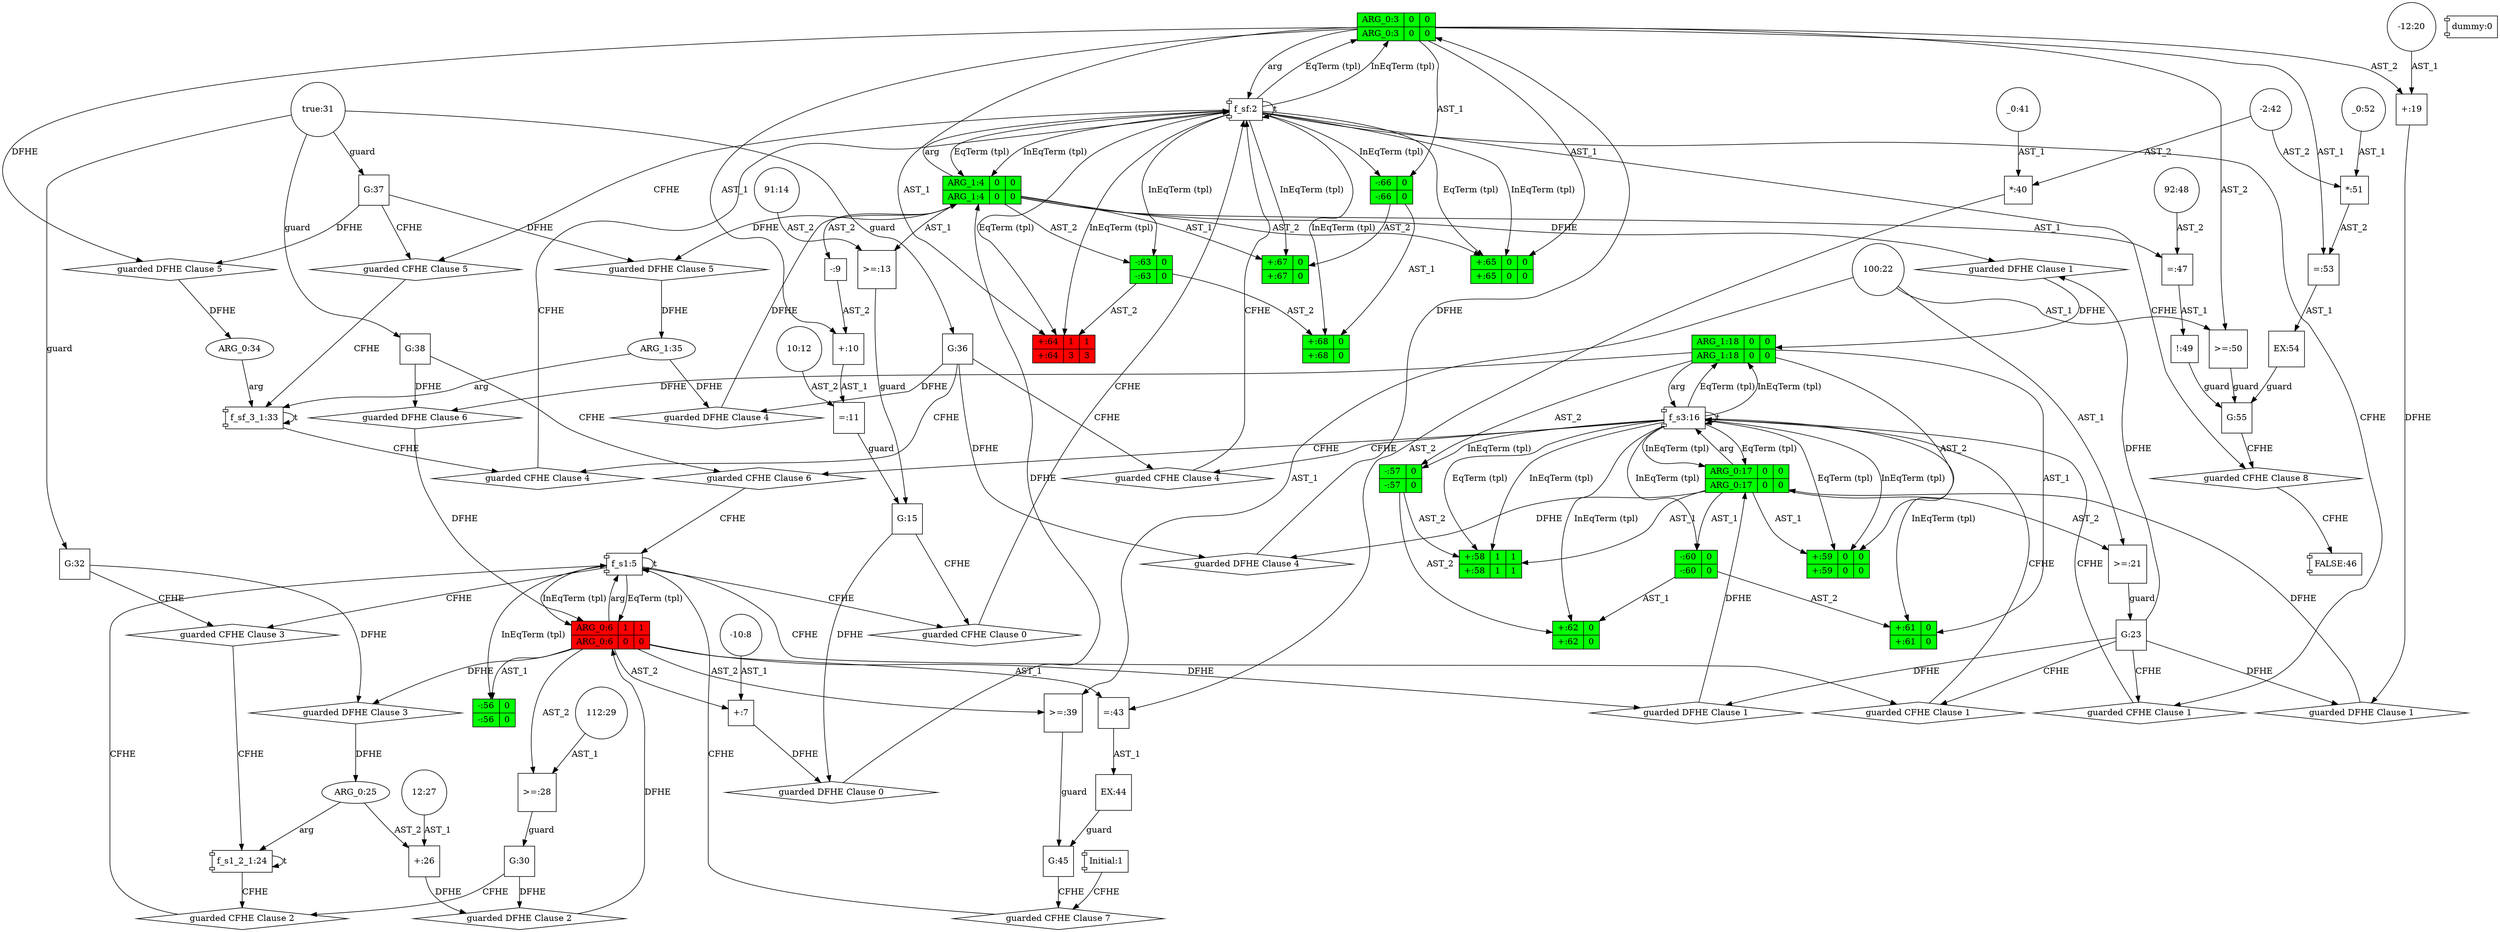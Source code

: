 digraph dag { 
"predicateArgument0" -> "CONTROLN_0" [label="arg"]
"predicateArgument1" -> "CONTROLN_0" [label="arg"]
"CFHE_0" [label="guarded CFHE Clause 0" nodeName="CFHE_0" class=controlFlowHyperEdge shape="diamond"];
"predicateArgument2" -> "CONTROLN_1" [label="arg"]
"DFHE_0" [label="guarded DFHE Clause 0" nodeName="DFHE_0" class=dataFlowHyperEdge shape="diamond"];
"-10_8" -> "+_7" [label="AST_1"]
"predicateArgument2" -> "+_7" [label="AST_2"]
"predicateArgument1" -> "-_9" [label="AST_2"]
"predicateArgument0" -> "+_10" [label="AST_1"]
"-_9" -> "+_10" [label="AST_2"]
"+_10" -> "=_11" [label="AST_1"]
"10_12" -> "=_11" [label="AST_2"]
"predicateArgument1" -> ">=_13" [label="AST_1"]
"91_14" -> ">=_13" [label="AST_2"]
"=_11" -> "guard_15" [label="guard"]
">=_13" -> "guard_15" [label="guard"]
"CONTROLN_1" -> "CFHE_0" [label="CFHE"]
"guard_15" -> "CFHE_0" [label="CFHE"]
"CFHE_0" -> "CONTROLN_0" [label="CFHE"]
"+_7" -> "DFHE_0" [label="DFHE"]
"guard_15" -> "DFHE_0" [label="DFHE"]
"DFHE_0" -> "predicateArgument1" [label="DFHE"]
"predicateArgument3" -> "CONTROLN_2" [label="arg"]
"predicateArgument4" -> "CONTROLN_2" [label="arg"]
"CFHE_1" [label="guarded CFHE Clause 1" nodeName="CFHE_1" class=controlFlowHyperEdge shape="diamond"];
"CFHE_2" [label="guarded CFHE Clause 1" nodeName="CFHE_2" class=controlFlowHyperEdge shape="diamond"];
"DFHE_1" [label="guarded DFHE Clause 1" nodeName="DFHE_1" class=dataFlowHyperEdge shape="diamond"];
"-12_20" -> "+_19" [label="AST_1"]
"predicateArgument0" -> "+_19" [label="AST_2"]
"DFHE_2" [label="guarded DFHE Clause 1" nodeName="DFHE_2" class=dataFlowHyperEdge shape="diamond"];
"DFHE_3" [label="guarded DFHE Clause 1" nodeName="DFHE_3" class=dataFlowHyperEdge shape="diamond"];
"100_22" -> ">=_21" [label="AST_1"]
"predicateArgument3" -> ">=_21" [label="AST_2"]
">=_21" -> "guard_23" [label="guard"]
"CONTROLN_1" -> "CFHE_1" [label="CFHE"]
"guard_23" -> "CFHE_1" [label="CFHE"]
"CFHE_1" -> "CONTROLN_2" [label="CFHE"]
"CONTROLN_0" -> "CFHE_2" [label="CFHE"]
"guard_23" -> "CFHE_2" [label="CFHE"]
"CFHE_2" -> "CONTROLN_2" [label="CFHE"]
"+_19" -> "DFHE_1" [label="DFHE"]
"guard_23" -> "DFHE_1" [label="DFHE"]
"DFHE_1" -> "predicateArgument3" [label="DFHE"]
"predicateArgument2" -> "DFHE_2" [label="DFHE"]
"guard_23" -> "DFHE_2" [label="DFHE"]
"DFHE_2" -> "predicateArgument3" [label="DFHE"]
"predicateArgument1" -> "DFHE_3" [label="DFHE"]
"guard_23" -> "DFHE_3" [label="DFHE"]
"DFHE_3" -> "predicateArgument4" [label="DFHE"]
"CFHE_3" [label="guarded CFHE Clause 2" nodeName="CFHE_3" class=controlFlowHyperEdge shape="diamond"];
"predicateArgument5" -> "CONTROLN_3" [label="arg"]
"DFHE_4" [label="guarded DFHE Clause 2" nodeName="DFHE_4" class=dataFlowHyperEdge shape="diamond"];
"12_27" -> "+_26" [label="AST_1"]
"predicateArgument5" -> "+_26" [label="AST_2"]
"112_29" -> ">=_28" [label="AST_1"]
"predicateArgument2" -> ">=_28" [label="AST_2"]
">=_28" -> "guard_30" [label="guard"]
"CONTROLN_3" -> "CFHE_3" [label="CFHE"]
"guard_30" -> "CFHE_3" [label="CFHE"]
"CFHE_3" -> "CONTROLN_1" [label="CFHE"]
"+_26" -> "DFHE_4" [label="DFHE"]
"guard_30" -> "DFHE_4" [label="DFHE"]
"DFHE_4" -> "predicateArgument2" [label="DFHE"]
"CFHE_4" [label="guarded CFHE Clause 3" nodeName="CFHE_4" class=controlFlowHyperEdge shape="diamond"];
"DFHE_5" [label="guarded DFHE Clause 3" nodeName="DFHE_5" class=dataFlowHyperEdge shape="diamond"];
"true_31" -> "guard_32" [label="guard"]
"CONTROLN_1" -> "CFHE_4" [label="CFHE"]
"guard_32" -> "CFHE_4" [label="CFHE"]
"CFHE_4" -> "CONTROLN_3" [label="CFHE"]
"predicateArgument2" -> "DFHE_5" [label="DFHE"]
"guard_32" -> "DFHE_5" [label="DFHE"]
"DFHE_5" -> "predicateArgument5" [label="DFHE"]
"CFHE_5" [label="guarded CFHE Clause 4" nodeName="CFHE_5" class=controlFlowHyperEdge shape="diamond"];
"CFHE_6" [label="guarded CFHE Clause 4" nodeName="CFHE_6" class=controlFlowHyperEdge shape="diamond"];
"predicateArgument6" -> "CONTROLN_4" [label="arg"]
"predicateArgument7" -> "CONTROLN_4" [label="arg"]
"DFHE_6" [label="guarded DFHE Clause 4" nodeName="DFHE_6" class=dataFlowHyperEdge shape="diamond"];
"DFHE_7" [label="guarded DFHE Clause 4" nodeName="DFHE_7" class=dataFlowHyperEdge shape="diamond"];
"true_31" -> "guard_36" [label="guard"]
"CONTROLN_2" -> "CFHE_5" [label="CFHE"]
"guard_36" -> "CFHE_5" [label="CFHE"]
"CFHE_5" -> "CONTROLN_0" [label="CFHE"]
"CONTROLN_4" -> "CFHE_6" [label="CFHE"]
"guard_36" -> "CFHE_6" [label="CFHE"]
"CFHE_6" -> "CONTROLN_0" [label="CFHE"]
"predicateArgument3" -> "DFHE_6" [label="DFHE"]
"guard_36" -> "DFHE_6" [label="DFHE"]
"DFHE_6" -> "predicateArgument0" [label="DFHE"]
"predicateArgument7" -> "DFHE_7" [label="DFHE"]
"guard_36" -> "DFHE_7" [label="DFHE"]
"DFHE_7" -> "predicateArgument1" [label="DFHE"]
"CFHE_7" [label="guarded CFHE Clause 5" nodeName="CFHE_7" class=controlFlowHyperEdge shape="diamond"];
"DFHE_8" [label="guarded DFHE Clause 5" nodeName="DFHE_8" class=dataFlowHyperEdge shape="diamond"];
"DFHE_9" [label="guarded DFHE Clause 5" nodeName="DFHE_9" class=dataFlowHyperEdge shape="diamond"];
"true_31" -> "guard_37" [label="guard"]
"CONTROLN_0" -> "CFHE_7" [label="CFHE"]
"guard_37" -> "CFHE_7" [label="CFHE"]
"CFHE_7" -> "CONTROLN_4" [label="CFHE"]
"predicateArgument0" -> "DFHE_8" [label="DFHE"]
"guard_37" -> "DFHE_8" [label="DFHE"]
"DFHE_8" -> "predicateArgument6" [label="DFHE"]
"predicateArgument1" -> "DFHE_9" [label="DFHE"]
"guard_37" -> "DFHE_9" [label="DFHE"]
"DFHE_9" -> "predicateArgument7" [label="DFHE"]
"CFHE_8" [label="guarded CFHE Clause 6" nodeName="CFHE_8" class=controlFlowHyperEdge shape="diamond"];
"DFHE_10" [label="guarded DFHE Clause 6" nodeName="DFHE_10" class=dataFlowHyperEdge shape="diamond"];
"true_31" -> "guard_38" [label="guard"]
"CONTROLN_2" -> "CFHE_8" [label="CFHE"]
"guard_38" -> "CFHE_8" [label="CFHE"]
"CFHE_8" -> "CONTROLN_1" [label="CFHE"]
"predicateArgument4" -> "DFHE_10" [label="DFHE"]
"guard_38" -> "DFHE_10" [label="DFHE"]
"DFHE_10" -> "predicateArgument2" [label="DFHE"]
"CFHE_9" [label="guarded CFHE Clause 7" nodeName="CFHE_9" class=controlFlowHyperEdge shape="diamond"];
"100_22" -> ">=_39" [label="AST_1"]
"predicateArgument2" -> ">=_39" [label="AST_2"]
"_0_41" -> "*_40" [label="AST_1"]
"-2_42" -> "*_40" [label="AST_2"]
"predicateArgument2" -> "=_43" [label="AST_1"]
"*_40" -> "=_43" [label="AST_2"]
"=_43" -> "EX_44" [label="AST_1"]
">=_39" -> "guard_45" [label="guard"]
"EX_44" -> "guard_45" [label="guard"]
"Initial" -> "CFHE_9" [label="CFHE"]
"guard_45" -> "CFHE_9" [label="CFHE"]
"CFHE_9" -> "CONTROLN_1" [label="CFHE"]
"CFHE_10" [label="guarded CFHE Clause 8" nodeName="CFHE_10" class=controlFlowHyperEdge shape="diamond"];
"predicateArgument1" -> "=_47" [label="AST_1"]
"92_48" -> "=_47" [label="AST_2"]
"=_47" -> "!_49" [label="AST_1"]
"100_22" -> ">=_50" [label="AST_1"]
"predicateArgument0" -> ">=_50" [label="AST_2"]
"_0_52" -> "*_51" [label="AST_1"]
"-2_42" -> "*_51" [label="AST_2"]
"predicateArgument0" -> "=_53" [label="AST_1"]
"*_51" -> "=_53" [label="AST_2"]
"=_53" -> "EX_54" [label="AST_1"]
"!_49" -> "guard_55" [label="guard"]
">=_50" -> "guard_55" [label="guard"]
"EX_54" -> "guard_55" [label="guard"]
"CONTROLN_0" -> "CFHE_10" [label="CFHE"]
"guard_55" -> "CFHE_10" [label="CFHE"]
"CFHE_10" -> "FALSE" [label="CFHE"]
"CONTROLN_1" -> "CONTROLN_1" [label="t"]
"CONTROLN_4" -> "CONTROLN_4" [label="t"]
"CONTROLN_3" -> "CONTROLN_3" [label="t"]
"CONTROLN_0" -> "CONTROLN_0" [label="t"]
"CONTROLN_2" -> "CONTROLN_2" [label="t"]
"predicateArgument2" -> "-_56" [label="AST_1"]
"predicateArgument4" -> "-_57" [label="AST_2"]
"predicateArgument3" -> "+_58" [label="AST_1"]
"-_57" -> "+_58" [label="AST_2"]
"predicateArgument3" -> "+_59" [label="AST_1"]
"predicateArgument4" -> "+_59" [label="AST_2"]
"predicateArgument3" -> "-_60" [label="AST_1"]
"predicateArgument4" -> "+_61" [label="AST_1"]
"-_60" -> "+_61" [label="AST_2"]
"-_60" -> "+_62" [label="AST_1"]
"-_57" -> "+_62" [label="AST_2"]
"predicateArgument1" -> "-_63" [label="AST_2"]
"predicateArgument0" -> "+_64" [label="AST_1"]
"-_63" -> "+_64" [label="AST_2"]
"predicateArgument0" -> "+_65" [label="AST_1"]
"predicateArgument1" -> "+_65" [label="AST_2"]
"predicateArgument0" -> "-_66" [label="AST_1"]
"predicateArgument1" -> "+_67" [label="AST_1"]
"-_66" -> "+_67" [label="AST_2"]
"-_66" -> "+_68" [label="AST_1"]
"-_63" -> "+_68" [label="AST_2"]
"CONTROLN_1" -> "predicateArgument2" [label="EqTerm (tpl)"]
"CONTROLN_1" -> "predicateArgument2" [label="InEqTerm (tpl)"]
"CONTROLN_1" -> "-_56" [label="InEqTerm (tpl)"]
"CONTROLN_2" -> "predicateArgument3" [label="EqTerm (tpl)"]
"CONTROLN_2" -> "predicateArgument4" [label="EqTerm (tpl)"]
"CONTROLN_2" -> "+_58" [label="EqTerm (tpl)"]
"CONTROLN_2" -> "+_59" [label="EqTerm (tpl)"]
"CONTROLN_2" -> "predicateArgument3" [label="InEqTerm (tpl)"]
"CONTROLN_2" -> "predicateArgument4" [label="InEqTerm (tpl)"]
"CONTROLN_2" -> "-_60" [label="InEqTerm (tpl)"]
"CONTROLN_2" -> "-_57" [label="InEqTerm (tpl)"]
"CONTROLN_2" -> "+_58" [label="InEqTerm (tpl)"]
"CONTROLN_2" -> "+_61" [label="InEqTerm (tpl)"]
"CONTROLN_2" -> "+_59" [label="InEqTerm (tpl)"]
"CONTROLN_2" -> "+_62" [label="InEqTerm (tpl)"]
"CONTROLN_0" -> "predicateArgument0" [label="EqTerm (tpl)"]
"CONTROLN_0" -> "predicateArgument1" [label="EqTerm (tpl)"]
"CONTROLN_0" -> "+_64" [label="EqTerm (tpl)"]
"CONTROLN_0" -> "+_65" [label="EqTerm (tpl)"]
"CONTROLN_0" -> "predicateArgument0" [label="InEqTerm (tpl)"]
"CONTROLN_0" -> "predicateArgument1" [label="InEqTerm (tpl)"]
"CONTROLN_0" -> "-_66" [label="InEqTerm (tpl)"]
"CONTROLN_0" -> "-_63" [label="InEqTerm (tpl)"]
"CONTROLN_0" -> "+_64" [label="InEqTerm (tpl)"]
"CONTROLN_0" -> "+_67" [label="InEqTerm (tpl)"]
"CONTROLN_0" -> "+_65" [label="InEqTerm (tpl)"]
"CONTROLN_0" -> "+_68" [label="InEqTerm (tpl)"]
"-_57"[  color=black fillcolor=green style=filled shape=record label="{{-:57|0}|{-:57|0}}"];
"+_61"[  color=black fillcolor=green style=filled shape=record label="{{+:61|0}|{+:61|0}}"];
"guard_36" [label="G:36" nodeName="guard_36" class=guard shape="square" color=black fillcolor=white style=filled];
"guard_15" [label="G:15" nodeName="guard_15" class=guard shape="square" color=black fillcolor=white style=filled];
"CONTROLN_2" [label="f_s3:16" nodeName="CONTROLN_2" class=CONTROL shape="component" color=black fillcolor=white style=filled];
"+_67"[  color=black fillcolor=green style=filled shape=record label="{{+:67|0}|{+:67|0}}"];
"_0_52" [label="_0:52" nodeName="_0_52" class=symbolicConstant shape="circle" color=black fillcolor=white style=filled];
"EX_44" [label="EX:44" nodeName="EX_44" class=operator shape="square" color=black fillcolor=white style=filled];
"+_19" [label="+:19" nodeName="+_19" class=operator shape="square" color=black fillcolor=white style=filled];
"predicateArgument0"[  color=black fillcolor=green style=filled shape=record label="{{ARG_0:3|0|0}|{ARG_0:3|0|0}}"];
"guard_32" [label="G:32" nodeName="guard_32" class=guard shape="square" color=black fillcolor=white style=filled];
"-_66"[  color=black fillcolor=green style=filled shape=record label="{{-:66|0}|{-:66|0}}"];
"predicateArgument3"[  color=black fillcolor=green style=filled shape=record label="{{ARG_0:17|0|0}|{ARG_0:17|0|0}}"];
"Initial" [label="Initial:1" nodeName="Initial" class=Initial shape="component" color=black fillcolor=white style=filled];
">=_21" [label=">=:21" nodeName=">=_21" class=operator shape="square" color=black fillcolor=white style=filled];
"guard_37" [label="G:37" nodeName="guard_37" class=guard shape="square" color=black fillcolor=white style=filled];
"CONTROLN_4" [label="f_sf_3_1:33" nodeName="CONTROLN_4" class=CONTROL shape="component" color=black fillcolor=white style=filled];
"predicateArgument5" [label="ARG_0:25" nodeName="predicateArgument5" class=predicateArgument shape="ellipse" color=black fillcolor=white style=filled];
"guard_55" [label="G:55" nodeName="guard_55" class=guard shape="square" color=black fillcolor=white style=filled];
"-12_20" [label="-12:20" nodeName="-12_20" class=constant shape="circle" color=black fillcolor=white style=filled];
"+_26" [label="+:26" nodeName="+_26" class=operator shape="square" color=black fillcolor=white style=filled];
"+_59"[  color=black fillcolor=green style=filled shape=record label="{{+:59|0|0}|{+:59|0|0}}"];
"dummy" [label="dummy:0" nodeName="dummy" class=dummy shape="component" color=black fillcolor=white style=filled];
"12_27" [label="12:27" nodeName="12_27" class=constant shape="circle" color=black fillcolor=white style=filled];
"CONTROLN_3" [label="f_s1_2_1:24" nodeName="CONTROLN_3" class=CONTROL shape="component" color=black fillcolor=white style=filled];
">=_50" [label=">=:50" nodeName=">=_50" class=operator shape="square" color=black fillcolor=white style=filled];
"guard_30" [label="G:30" nodeName="guard_30" class=guard shape="square" color=black fillcolor=white style=filled];
"FALSE" [label="FALSE:46" nodeName="FALSE" class=FALSE shape="component" color=black fillcolor=white style=filled];
"predicateArgument6" [label="ARG_0:34" nodeName="predicateArgument6" class=predicateArgument shape="ellipse" color=black fillcolor=white style=filled];
"-2_42" [label="-2:42" nodeName="-2_42" class=constant shape="circle" color=black fillcolor=white style=filled];
"-_9" [label="-:9" nodeName="-_9" class=operator shape="square" color=black fillcolor=white style=filled];
"predicateArgument2"[  color=black fillcolor=red style=filled shape=record label="{{ARG_0:6|1|1}|{ARG_0:6|0|0}}"];
"CONTROLN_0" [label="f_sf:2" nodeName="CONTROLN_0" class=CONTROL shape="component" color=black fillcolor=white style=filled];
"+_65"[  color=black fillcolor=green style=filled shape=record label="{{+:65|0|0}|{+:65|0|0}}"];
"guard_45" [label="G:45" nodeName="guard_45" class=guard shape="square" color=black fillcolor=white style=filled];
"guard_38" [label="G:38" nodeName="guard_38" class=guard shape="square" color=black fillcolor=white style=filled];
"true_31" [label="true:31" nodeName="true_31" class=constant shape="circle" color=black fillcolor=white style=filled];
"guard_23" [label="G:23" nodeName="guard_23" class=guard shape="square" color=black fillcolor=white style=filled];
"+_62"[  color=black fillcolor=green style=filled shape=record label="{{+:62|0}|{+:62|0}}"];
"+_7" [label="+:7" nodeName="+_7" class=operator shape="square" color=black fillcolor=white style=filled];
"+_58"[  color=black fillcolor=green style=filled shape=record label="{{+:58|1|1}|{+:58|1|1}}"];
"=_47" [label="=:47" nodeName="=_47" class=operator shape="square" color=black fillcolor=white style=filled];
"-_60"[  color=black fillcolor=green style=filled shape=record label="{{-:60|0}|{-:60|0}}"];
"-10_8" [label="-10:8" nodeName="-10_8" class=constant shape="circle" color=black fillcolor=white style=filled];
"112_29" [label="112:29" nodeName="112_29" class=constant shape="circle" color=black fillcolor=white style=filled];
"predicateArgument7" [label="ARG_1:35" nodeName="predicateArgument7" class=predicateArgument shape="ellipse" color=black fillcolor=white style=filled];
"+_68"[  color=black fillcolor=green style=filled shape=record label="{{+:68|0}|{+:68|0}}"];
"predicateArgument1"[  color=black fillcolor=green style=filled shape=record label="{{ARG_1:4|0|0}|{ARG_1:4|0|0}}"];
"!_49" [label="!:49" nodeName="!_49" class=operator shape="square" color=black fillcolor=white style=filled];
"CONTROLN_1" [label="f_s1:5" nodeName="CONTROLN_1" class=CONTROL shape="component" color=black fillcolor=white style=filled];
"10_12" [label="10:12" nodeName="10_12" class=constant shape="circle" color=black fillcolor=white style=filled];
"*_51" [label="*:51" nodeName="*_51" class=operator shape="square" color=black fillcolor=white style=filled];
"-_56"[  color=black fillcolor=green style=filled shape=record label="{{-:56|0}|{-:56|0}}"];
"=_43" [label="=:43" nodeName="=_43" class=operator shape="square" color=black fillcolor=white style=filled];
"92_48" [label="92:48" nodeName="92_48" class=constant shape="circle" color=black fillcolor=white style=filled];
"+_64"[  color=black fillcolor=red style=filled shape=record label="{{+:64|1|1}|{+:64|3|3}}"];
"-_63"[  color=black fillcolor=green style=filled shape=record label="{{-:63|0}|{-:63|0}}"];
"_0_41" [label="_0:41" nodeName="_0_41" class=symbolicConstant shape="circle" color=black fillcolor=white style=filled];
">=_39" [label=">=:39" nodeName=">=_39" class=operator shape="square" color=black fillcolor=white style=filled];
"*_40" [label="*:40" nodeName="*_40" class=operator shape="square" color=black fillcolor=white style=filled];
"=_53" [label="=:53" nodeName="=_53" class=operator shape="square" color=black fillcolor=white style=filled];
">=_28" [label=">=:28" nodeName=">=_28" class=operator shape="square" color=black fillcolor=white style=filled];
"=_11" [label="=:11" nodeName="=_11" class=operator shape="square" color=black fillcolor=white style=filled];
"+_10" [label="+:10" nodeName="+_10" class=operator shape="square" color=black fillcolor=white style=filled];
"predicateArgument4"[  color=black fillcolor=green style=filled shape=record label="{{ARG_1:18|0|0}|{ARG_1:18|0|0}}"];
"EX_54" [label="EX:54" nodeName="EX_54" class=operator shape="square" color=black fillcolor=white style=filled];
">=_13" [label=">=:13" nodeName=">=_13" class=operator shape="square" color=black fillcolor=white style=filled];
"91_14" [label="91:14" nodeName="91_14" class=constant shape="circle" color=black fillcolor=white style=filled];
"100_22" [label="100:22" nodeName="100_22" class=constant shape="circle" color=black fillcolor=white style=filled];
}
